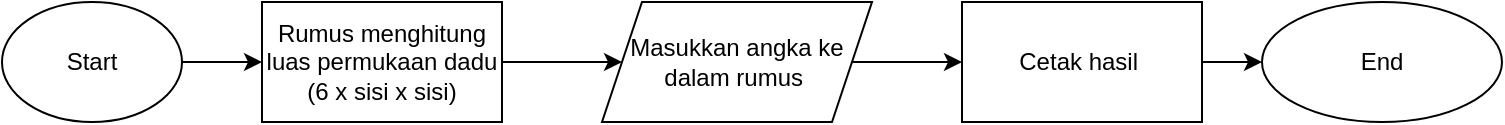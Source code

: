 <mxfile version="20.0.1" type="device"><diagram id="ZN8mU1geoE-C6nIozi_1" name="Page-1"><mxGraphModel dx="1422" dy="804" grid="1" gridSize="10" guides="1" tooltips="1" connect="1" arrows="1" fold="1" page="1" pageScale="1" pageWidth="827" pageHeight="1169" math="0" shadow="0"><root><mxCell id="0"/><mxCell id="1" parent="0"/><mxCell id="gAaKpGljzipW-hh92Bjv-3" value="" style="edgeStyle=orthogonalEdgeStyle;rounded=0;orthogonalLoop=1;jettySize=auto;html=1;" edge="1" parent="1" source="gAaKpGljzipW-hh92Bjv-1" target="gAaKpGljzipW-hh92Bjv-2"><mxGeometry relative="1" as="geometry"/></mxCell><mxCell id="gAaKpGljzipW-hh92Bjv-1" value="Start" style="ellipse;whiteSpace=wrap;html=1;" vertex="1" parent="1"><mxGeometry x="20" y="350" width="90" height="60" as="geometry"/></mxCell><mxCell id="gAaKpGljzipW-hh92Bjv-5" value="" style="edgeStyle=orthogonalEdgeStyle;rounded=0;orthogonalLoop=1;jettySize=auto;html=1;" edge="1" parent="1" source="gAaKpGljzipW-hh92Bjv-2" target="gAaKpGljzipW-hh92Bjv-4"><mxGeometry relative="1" as="geometry"/></mxCell><mxCell id="gAaKpGljzipW-hh92Bjv-2" value="Rumus menghitung luas permukaan dadu (6 x sisi x sisi)" style="whiteSpace=wrap;html=1;" vertex="1" parent="1"><mxGeometry x="150" y="350" width="120" height="60" as="geometry"/></mxCell><mxCell id="gAaKpGljzipW-hh92Bjv-7" value="" style="edgeStyle=orthogonalEdgeStyle;rounded=0;orthogonalLoop=1;jettySize=auto;html=1;" edge="1" parent="1" source="gAaKpGljzipW-hh92Bjv-4" target="gAaKpGljzipW-hh92Bjv-6"><mxGeometry relative="1" as="geometry"/></mxCell><mxCell id="gAaKpGljzipW-hh92Bjv-4" value="Masukkan angka ke dalam rumus&amp;nbsp;" style="shape=parallelogram;perimeter=parallelogramPerimeter;whiteSpace=wrap;html=1;fixedSize=1;" vertex="1" parent="1"><mxGeometry x="320" y="350" width="135" height="60" as="geometry"/></mxCell><mxCell id="gAaKpGljzipW-hh92Bjv-9" value="" style="edgeStyle=orthogonalEdgeStyle;rounded=0;orthogonalLoop=1;jettySize=auto;html=1;" edge="1" parent="1" source="gAaKpGljzipW-hh92Bjv-6" target="gAaKpGljzipW-hh92Bjv-8"><mxGeometry relative="1" as="geometry"/></mxCell><mxCell id="gAaKpGljzipW-hh92Bjv-6" value="Cetak hasil&amp;nbsp;" style="whiteSpace=wrap;html=1;" vertex="1" parent="1"><mxGeometry x="500" y="350" width="120" height="60" as="geometry"/></mxCell><mxCell id="gAaKpGljzipW-hh92Bjv-8" value="End" style="ellipse;whiteSpace=wrap;html=1;" vertex="1" parent="1"><mxGeometry x="650" y="350" width="120" height="60" as="geometry"/></mxCell></root></mxGraphModel></diagram></mxfile>